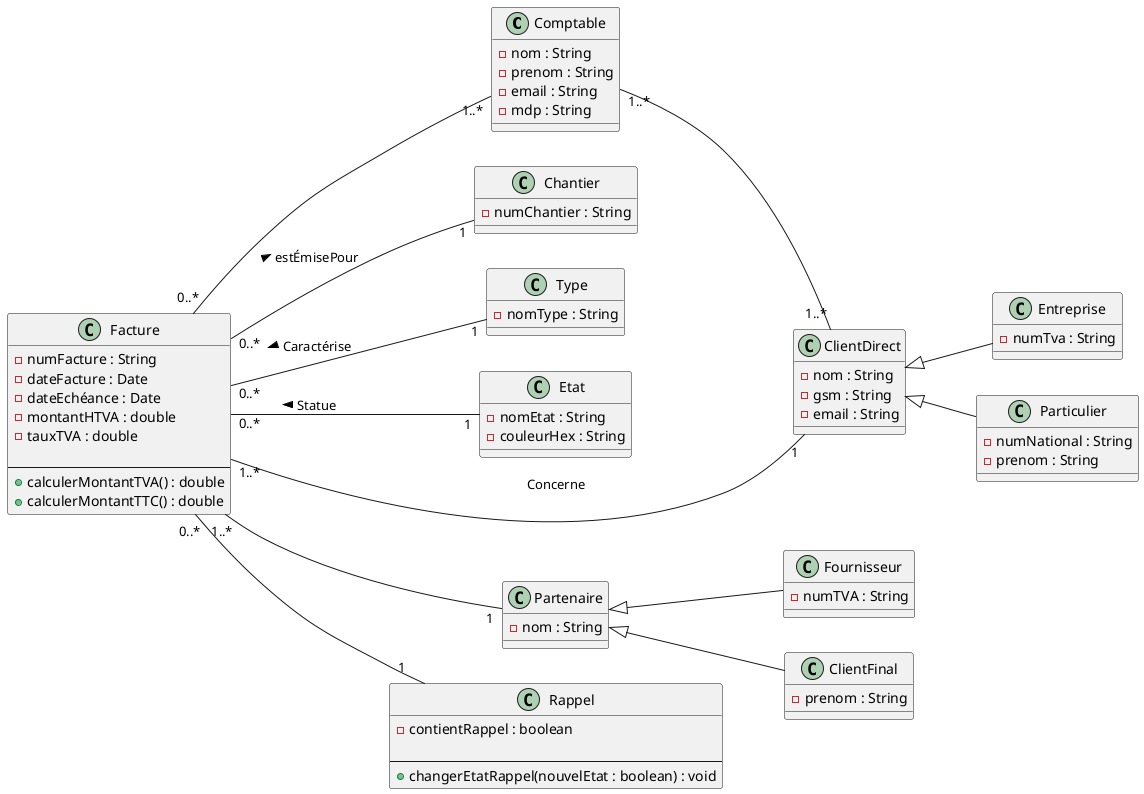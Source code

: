 @startuml
left to right direction

class Comptable{
    - nom : String
    - prenom : String
    - email : String
    - mdp : String


}


class Facture{
    - numFacture : String
    - dateFacture : Date
    - dateEchéance : Date
    - montantHTVA : double
    - tauxTVA : double

    --
    + calculerMontantTVA() : double
    + calculerMontantTTC() : double
}

class Chantier{
    - numChantier : String
}

class Type{
    - nomType : String
}

class Etat {
    - nomEtat : String
    - couleurHex : String
}

class ClientDirect{
    - nom : String
    - gsm : String
    - email : String
}

class Entreprise {
    - numTva : String
}

class Particulier {
    - numNational : String
    - prenom : String
}

class Partenaire {
    - nom : String
}

class Fournisseur {
    - numTVA : String
}

class ClientFinal {
    - prenom : String
}

class Rappel  {
    - contientRappel : boolean

    --
    + changerEtatRappel(nouvelEtat : boolean) : void
}
'' TODO : echéancier ???

ClientDirect <|-- Entreprise
ClientDirect <|-- Particulier

Partenaire <|-- Fournisseur
Partenaire <|-- ClientFinal



Facture "1..*" -- "1" ClientDirect : Concerne
Facture "1..*" -- "1" Partenaire
Facture "0..*" -- "1..*" Comptable

Facture "0..*" -- "1" Etat: Statue <
Facture "0..*" -- "1"  Type: Caractérise <
Facture "0..*" -- "1" Chantier : estÉmisePour >
Facture "0..*" -- "1" Rappel


Comptable "1..*" -- "1..*" ClientDirect

@enduml